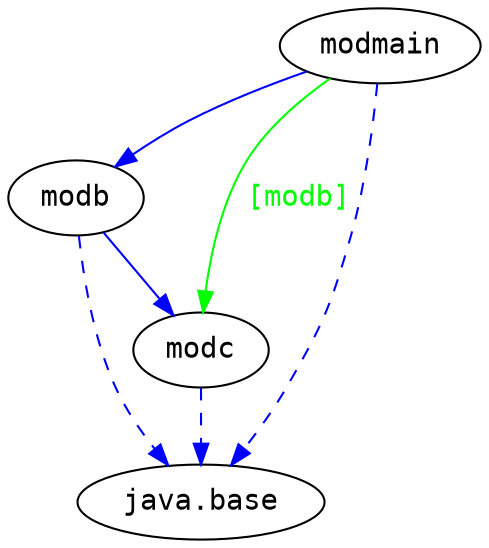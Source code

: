 # Created by depvis.JigsawDepVisualizer on Sun Nov 20 16:42:15 CET 2016
digraph Java9_Dependency_Visualizer {
modb[fontname="Consolas",shape="ellipse",label="modb"];
modc[fontname="Consolas",shape="ellipse",label="modc"];
java_base[fontname="Consolas",shape="ellipse",label="java.base"];
modmain[fontname="Consolas",shape="ellipse",label="modmain"];
modb -> modc[color="#0000ff",fontname="Consolas",fontcolor="#0000ff",weight="8"]
modb -> java_base[color="#0000ff",fontname="Consolas",fontcolor="#0000ff",style="dashed",weight="16"]
modmain -> modb[color="#0000ff",fontname="Consolas",fontcolor="#0000ff",weight="8"]
modmain -> java_base[color="#0000ff",fontname="Consolas",fontcolor="#0000ff",style="dashed",weight="16"]
modmain -> modc[color="#00ff00",fontname="Consolas",fontcolor="#00ff00",weight="4",label="[modb]"]
modc -> java_base[color="#0000ff",fontname="Consolas",fontcolor="#0000ff",style="dashed",weight="16"]
}
